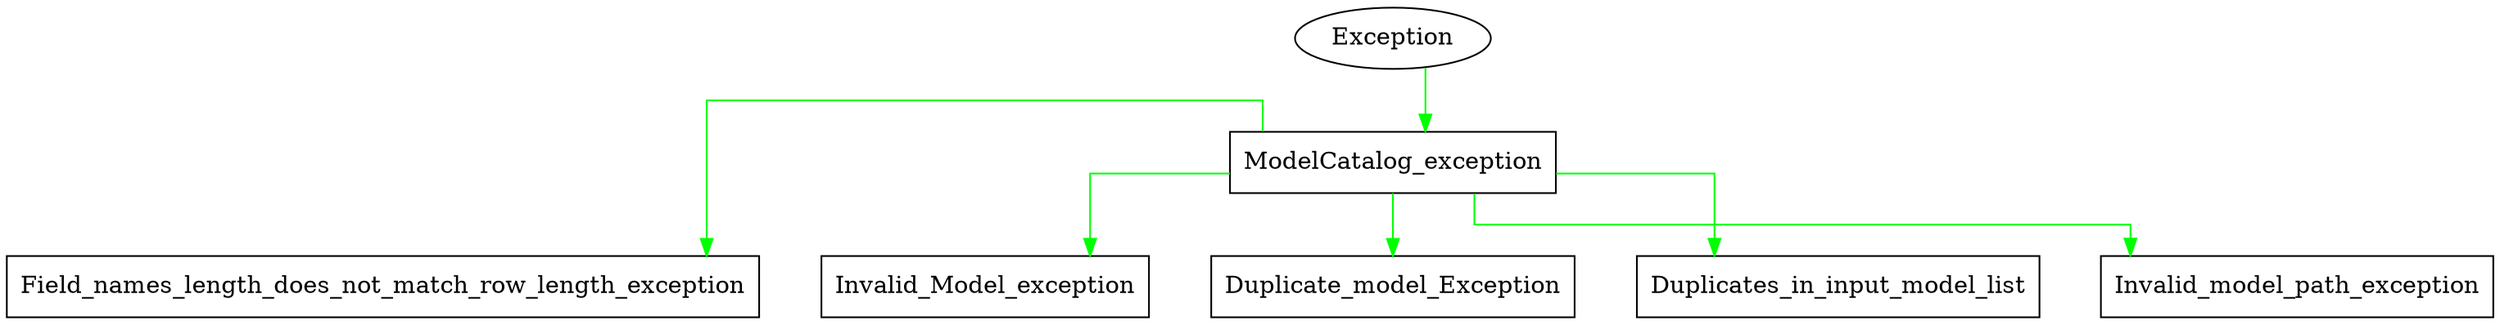 digraph "classes" {
charset="utf-8"
nodesep=0.5;
rankdir="TB";
edge [ constraint=False ];
splines="ortho";
"Duplicate_model_Exception"[label= "Duplicate_model_Exception" , shape="record"];
"Duplicates_in_input_model_list"[label= "Duplicates_in_input_model_list" , shape="record"];
"Field_names_length_does_not_match_row_length_exception"[label= "Field_names_length_does_not_match_row_length_exception" , shape="record"];
"Field_names_length_does_not_match_row_length_exception"[label= "Field_names_length_does_not_match_row_length_exception" , shape="record"];
"Invalid_Model_exception"[label= "Invalid_Model_exception" , shape="record"];
"Invalid_model_path_exception"[label= "Invalid_model_path_exception" , shape="record"];
"ModelCatalog_exception"[label= "ModelCatalog_exception" , shape="record"];

"_d0" [label="_d0", shape="record" style=invis];
"_d4" [label="_d4", shape="record" style=invis];
"_d1" [label="_d1", shape="record" style=invis];
"_d5" [label="_d5", shape="record" style=invis];
"_d2" [label="_d2", shape="record" style=invis];
"_d6" [label="_d6", shape="record" style=invis];
"_d3" [label="_d3", shape="record" style=invis];
"_d7" [label="_d7", shape="record" style=invis];

{rank= tb "_d0"->"_d4"->"Field_names_length_does_not_match_row_length_exception" [constraint=true style=invis]};
{rank= tb "_d1"->"_d5"->"Invalid_Model_exception" [constraint=true style=invis]};
{rank= tb "Exception"->"ModelCatalog_exception"->"Duplicate_model_Exception" [constraint=true style=invis]};
{rank= tb "_d2"->"_d6"->"Duplicates_in_input_model_list" [constraint=true style=invis]};
{rank= tb "_d3"->"_d7"->"Invalid_model_path_exception" [constraint=true style=invis]};
{rank= same _d4->_d5->ModelCatalog_exception->_d6->_d7 [constraint=True style=invis]};
"Exception"->"ModelCatalog_exception" [color="green"];
"ModelCatalog_exception"->"Field_names_length_does_not_match_row_length_exception" [color="green"];
"ModelCatalog_exception"->"Invalid_Model_exception" [color="green"];
"ModelCatalog_exception"->"Duplicate_model_Exception" [color="green"];
"ModelCatalog_exception"->"Duplicates_in_input_model_list" [color="green"];
"ModelCatalog_exception"->"Invalid_model_path_exception" [color="green"];
}